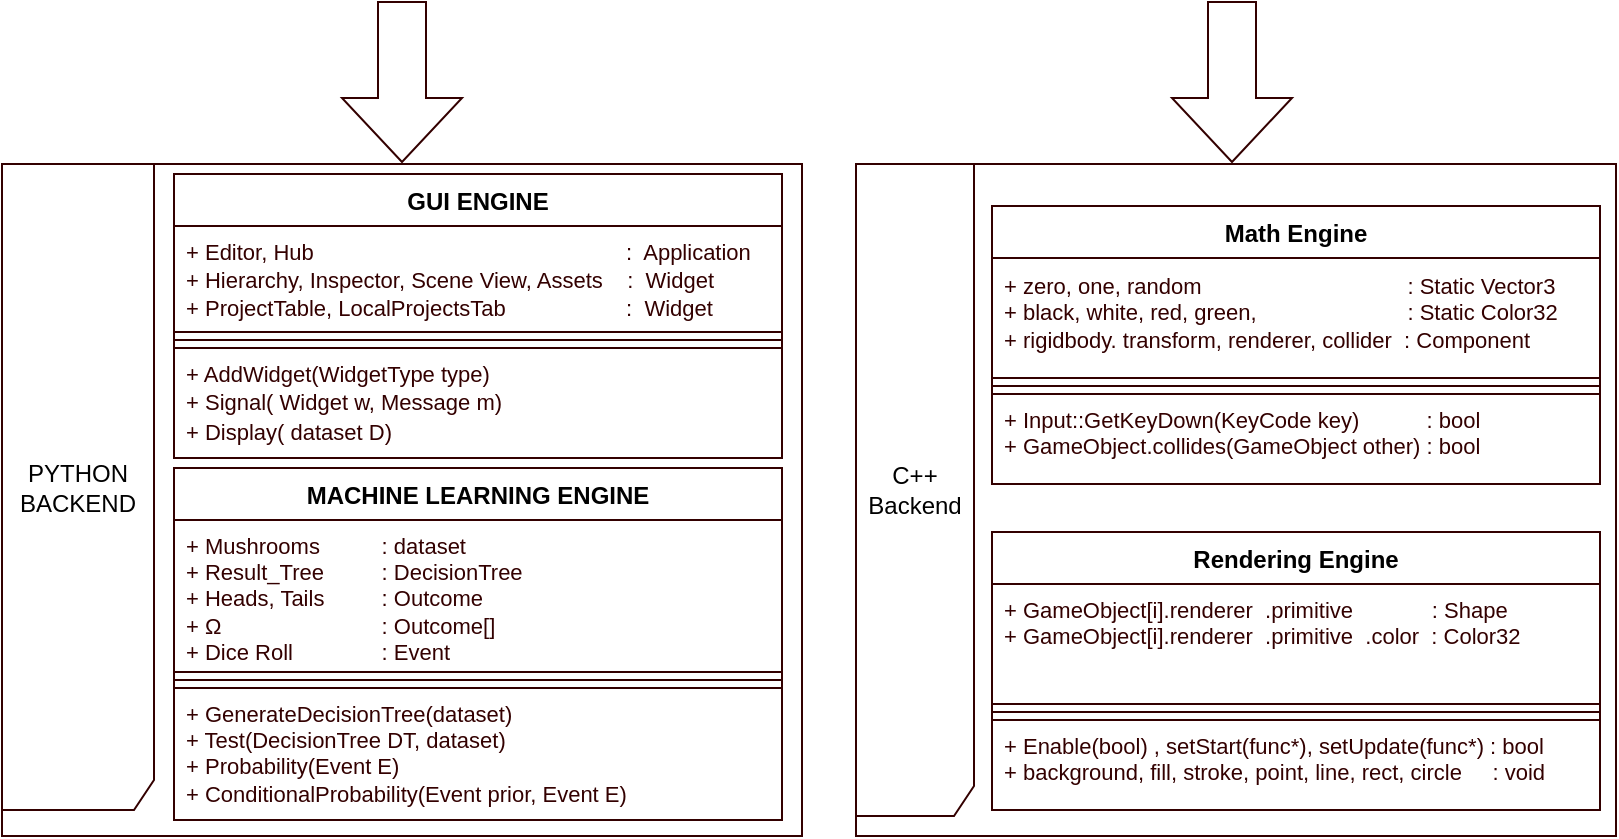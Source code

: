 <mxfile version="24.5.1" type="device">
  <diagram name="Page-1" id="4zJxbQgZF1wR3b6nxz7K">
    <mxGraphModel dx="922" dy="-228" grid="0" gridSize="10" guides="1" tooltips="1" connect="1" arrows="1" fold="1" page="1" pageScale="1" pageWidth="827" pageHeight="1169" background="#ffffff" math="0" shadow="0">
      <root>
        <mxCell id="0" />
        <mxCell id="1" parent="0" />
        <mxCell id="4h86PQvWj2rnziusTqoK-61" value="Math Engine" style="swimlane;fontStyle=1;align=center;verticalAlign=top;childLayout=stackLayout;horizontal=1;startSize=26;horizontalStack=0;resizeParent=1;resizeParentMax=0;resizeLast=0;collapsible=1;marginBottom=0;whiteSpace=wrap;html=1;strokeColor=#330000;" parent="1" vertex="1">
          <mxGeometry x="505" y="1579" width="304" height="139" as="geometry" />
        </mxCell>
        <mxCell id="4h86PQvWj2rnziusTqoK-62" value="&lt;font style=&quot;font-size: 11px;&quot;&gt;+ zero, one, random&amp;nbsp;&amp;nbsp;&lt;span style=&quot;white-space: pre;&quot;&gt;&#x9;&lt;/span&gt;&amp;nbsp; &amp;nbsp; &amp;nbsp; &lt;span style=&quot;white-space: pre;&quot;&gt;&#x9;&lt;/span&gt;&amp;nbsp; &amp;nbsp; &amp;nbsp; &lt;span style=&quot;white-space: pre;&quot;&gt;&#x9;&lt;/span&gt;&lt;span style=&quot;white-space: pre;&quot;&gt;&#x9;&lt;/span&gt;&amp;nbsp; : Static Vector3&lt;/font&gt;&lt;div style=&quot;font-size: 11px;&quot;&gt;&lt;font style=&quot;font-size: 11px;&quot;&gt;+ black, white, red, green, &lt;span style=&quot;white-space: pre;&quot;&gt;&#x9;&lt;/span&gt;&lt;span style=&quot;white-space: pre;&quot;&gt;&#x9;&lt;/span&gt;&amp;nbsp; &amp;nbsp; &amp;nbsp; &amp;nbsp; &amp;nbsp;&amp;nbsp;: Static Color32&lt;br&gt;+ rigidbody. transform, renderer, collider&amp;nbsp; :&amp;nbsp;Component&lt;/font&gt;&lt;/div&gt;" style="text;strokeColor=#330000;fillColor=none;align=left;verticalAlign=top;spacingLeft=4;spacingRight=4;overflow=hidden;rotatable=0;points=[[0,0.5],[1,0.5]];portConstraint=eastwest;whiteSpace=wrap;html=1;fontColor=#330000;" parent="4h86PQvWj2rnziusTqoK-61" vertex="1">
          <mxGeometry y="26" width="304" height="60" as="geometry" />
        </mxCell>
        <mxCell id="4h86PQvWj2rnziusTqoK-63" value="" style="line;strokeWidth=1;fillColor=none;align=left;verticalAlign=middle;spacingTop=-1;spacingLeft=3;spacingRight=3;rotatable=0;labelPosition=right;points=[];portConstraint=eastwest;strokeColor=inherit;" parent="4h86PQvWj2rnziusTqoK-61" vertex="1">
          <mxGeometry y="86" width="304" height="8" as="geometry" />
        </mxCell>
        <mxCell id="4h86PQvWj2rnziusTqoK-64" value="+ Input::GetKeyDown(KeyCode key)&amp;nbsp; &amp;nbsp; &amp;nbsp; &amp;nbsp; &amp;nbsp; &amp;nbsp;: bool&amp;nbsp;&lt;div style=&quot;font-size: 11px;&quot;&gt;+ GameObject.collides(GameObject other) : bool&amp;nbsp; &amp;nbsp; &amp;nbsp; &amp;nbsp; &amp;nbsp; &amp;nbsp; &amp;nbsp; &amp;nbsp; &amp;nbsp; &amp;nbsp; &amp;nbsp; &amp;nbsp; &amp;nbsp; &amp;nbsp;&lt;/div&gt;&lt;div style=&quot;font-size: 11px;&quot;&gt;&lt;br style=&quot;font-size: 11px;&quot;&gt;&lt;/div&gt;" style="text;strokeColor=#330000;fillColor=none;align=left;verticalAlign=top;spacingLeft=4;spacingRight=4;overflow=hidden;rotatable=0;points=[[0,0.5],[1,0.5]];portConstraint=eastwest;whiteSpace=wrap;html=1;fontSize=11;fontColor=#330000;" parent="4h86PQvWj2rnziusTqoK-61" vertex="1">
          <mxGeometry y="94" width="304" height="45" as="geometry" />
        </mxCell>
        <mxCell id="4h86PQvWj2rnziusTqoK-65" value="Rendering Engine" style="swimlane;fontStyle=1;align=center;verticalAlign=top;childLayout=stackLayout;horizontal=1;startSize=26;horizontalStack=0;resizeParent=1;resizeParentMax=0;resizeLast=0;collapsible=1;marginBottom=0;whiteSpace=wrap;html=1;strokeColor=#330000;" parent="1" vertex="1">
          <mxGeometry x="505" y="1742" width="304" height="139" as="geometry" />
        </mxCell>
        <mxCell id="4h86PQvWj2rnziusTqoK-66" value="+ GameObject[i].renderer&amp;nbsp; .primitive&amp;nbsp;&lt;span style=&quot;white-space: pre;&quot;&gt;&#x9;&lt;/span&gt;&amp;nbsp; &amp;nbsp; &amp;nbsp; : Shape&lt;br&gt;+ GameObject[i].renderer&amp;nbsp; .primitive&amp;nbsp; .color&amp;nbsp; :&amp;nbsp;Color32" style="text;strokeColor=#330000;fillColor=none;align=left;verticalAlign=top;spacingLeft=4;spacingRight=4;overflow=hidden;rotatable=0;points=[[0,0.5],[1,0.5]];portConstraint=eastwest;whiteSpace=wrap;html=1;fontSize=11;fontColor=#330000;" parent="4h86PQvWj2rnziusTqoK-65" vertex="1">
          <mxGeometry y="26" width="304" height="60" as="geometry" />
        </mxCell>
        <mxCell id="4h86PQvWj2rnziusTqoK-67" value="" style="line;strokeWidth=1;fillColor=none;align=left;verticalAlign=middle;spacingTop=-1;spacingLeft=3;spacingRight=3;rotatable=0;labelPosition=right;points=[];portConstraint=eastwest;strokeColor=inherit;" parent="4h86PQvWj2rnziusTqoK-65" vertex="1">
          <mxGeometry y="86" width="304" height="8" as="geometry" />
        </mxCell>
        <mxCell id="4h86PQvWj2rnziusTqoK-68" value="+ Enable(bool) , setStart(func*), setUpdate(func*)&amp;nbsp;: bool&lt;div style=&quot;font-size: 11px;&quot;&gt;&lt;span style=&quot;background-color: initial; font-size: 11px;&quot;&gt;+ background, fill, stroke, point, line, rect, circle&amp;nbsp; &amp;nbsp; &amp;nbsp;: void&lt;/span&gt;&lt;/div&gt;" style="text;strokeColor=#330000;fillColor=none;align=left;verticalAlign=top;spacingLeft=4;spacingRight=4;overflow=hidden;rotatable=0;points=[[0,0.5],[1,0.5]];portConstraint=eastwest;whiteSpace=wrap;html=1;fontSize=11;fontColor=#330000;" parent="4h86PQvWj2rnziusTqoK-65" vertex="1">
          <mxGeometry y="94" width="304" height="45" as="geometry" />
        </mxCell>
        <mxCell id="eWnUHyqe-9MQMAGm0uqk-35" value="GUI ENGINE" style="swimlane;fontStyle=1;align=center;verticalAlign=top;childLayout=stackLayout;horizontal=1;startSize=26;horizontalStack=0;resizeParent=1;resizeParentMax=0;resizeLast=0;collapsible=1;marginBottom=0;whiteSpace=wrap;html=1;strokeColor=#330000;" parent="1" vertex="1">
          <mxGeometry x="96" y="1563" width="304" height="142" as="geometry" />
        </mxCell>
        <mxCell id="eWnUHyqe-9MQMAGm0uqk-36" value="+ Editor, Hub&amp;nbsp; &amp;nbsp; &amp;nbsp; &amp;nbsp; &amp;nbsp; &amp;nbsp; &amp;nbsp; &amp;nbsp; &amp;nbsp;&amp;nbsp;&lt;span style=&quot;white-space: pre;&quot;&gt;&#x9;&lt;/span&gt;&lt;span style=&quot;white-space: pre;&quot;&gt;&#x9;&lt;/span&gt;&lt;span style=&quot;white-space: pre;&quot;&gt;&#x9;&lt;/span&gt;&lt;span style=&quot;white-space: pre;&quot;&gt;&#x9;&lt;/span&gt;&lt;span style=&quot;white-space: pre;&quot;&gt;&#x9;&lt;/span&gt;:&amp;nbsp; Application&lt;div style=&quot;font-size: 12px;&quot;&gt;&lt;span style=&quot;font-size: 11px;&quot;&gt;+ Hierarchy, Inspector, Scene View, Assets&amp;nbsp; &amp;nbsp; :&amp;nbsp; Widget&lt;/span&gt;&lt;/div&gt;&lt;div style=&quot;&quot;&gt;+ ProjectTable, LocalProjectsTab&amp;nbsp; &amp;nbsp;&amp;nbsp;&lt;span style=&quot;font-size: 11px; white-space: pre;&quot;&gt;&#x9;&lt;/span&gt;&amp;nbsp; &amp;nbsp; &amp;nbsp; &amp;nbsp; :&amp;nbsp; Widget&lt;br&gt;&lt;br&gt;&lt;/div&gt;" style="text;strokeColor=#330000;fillColor=none;align=left;verticalAlign=top;spacingLeft=4;spacingRight=4;overflow=hidden;rotatable=0;points=[[0,0.5],[1,0.5]];portConstraint=eastwest;whiteSpace=wrap;html=1;fontSize=11;fontColor=#330000;" parent="eWnUHyqe-9MQMAGm0uqk-35" vertex="1">
          <mxGeometry y="26" width="304" height="53" as="geometry" />
        </mxCell>
        <mxCell id="eWnUHyqe-9MQMAGm0uqk-37" value="" style="line;strokeWidth=1;fillColor=none;align=left;verticalAlign=middle;spacingTop=-1;spacingLeft=3;spacingRight=3;rotatable=0;labelPosition=right;points=[];portConstraint=eastwest;strokeColor=inherit;" parent="eWnUHyqe-9MQMAGm0uqk-35" vertex="1">
          <mxGeometry y="79" width="304" height="8" as="geometry" />
        </mxCell>
        <mxCell id="eWnUHyqe-9MQMAGm0uqk-38" value="+ AddWidget(WidgetType type)&lt;div style=&quot;font-size: 12px;&quot;&gt;&lt;font style=&quot;font-size: 11px;&quot;&gt;+ Signal( Widget w, Message m)&lt;/font&gt;&lt;/div&gt;&lt;div style=&quot;font-size: 12px;&quot;&gt;&lt;font style=&quot;font-size: 11px;&quot;&gt;+ Display( dataset D)&lt;/font&gt;&lt;/div&gt;" style="text;strokeColor=#330000;fillColor=none;align=left;verticalAlign=top;spacingLeft=4;spacingRight=4;overflow=hidden;rotatable=0;points=[[0,0.5],[1,0.5]];portConstraint=eastwest;whiteSpace=wrap;html=1;fontSize=11;fontColor=#330000;" parent="eWnUHyqe-9MQMAGm0uqk-35" vertex="1">
          <mxGeometry y="87" width="304" height="55" as="geometry" />
        </mxCell>
        <mxCell id="eWnUHyqe-9MQMAGm0uqk-43" value="PYTHON BACKEND" style="shape=umlFrame;whiteSpace=wrap;html=1;pointerEvents=0;width=76;height=323;strokeColor=#330000;" parent="1" vertex="1">
          <mxGeometry x="10" y="1558" width="400" height="336" as="geometry" />
        </mxCell>
        <mxCell id="eWnUHyqe-9MQMAGm0uqk-44" value="MACHINE LEARNING ENGINE" style="swimlane;fontStyle=1;align=center;verticalAlign=top;childLayout=stackLayout;horizontal=1;startSize=26;horizontalStack=0;resizeParent=1;resizeParentMax=0;resizeLast=0;collapsible=1;marginBottom=0;whiteSpace=wrap;html=1;strokeColor=#330000;" parent="1" vertex="1">
          <mxGeometry x="96" y="1710" width="304" height="176" as="geometry" />
        </mxCell>
        <mxCell id="eWnUHyqe-9MQMAGm0uqk-45" value="+ Mushrooms&lt;span style=&quot;white-space: pre;&quot;&gt;&#x9;&lt;span style=&quot;white-space: pre;&quot;&gt;&#x9;&lt;/span&gt;&lt;/span&gt;: dataset&lt;div style=&quot;font-size: 11px;&quot;&gt;+ Result_Tree&amp;nbsp; &amp;nbsp; &amp;nbsp;&lt;span style=&quot;white-space: pre;&quot;&gt;&#x9;&lt;/span&gt;: DecisionTree&lt;br style=&quot;font-size: 11px;&quot;&gt;+ Heads, Tails&amp;nbsp; &amp;nbsp; &amp;nbsp;&amp;nbsp;&lt;span style=&quot;white-space: pre;&quot;&gt;&#x9;&lt;/span&gt;: Outcome&lt;div&gt;+ Ω&lt;span style=&quot;white-space: pre;&quot;&gt;&#x9;&lt;/span&gt;&lt;span style=&quot;white-space: pre;&quot;&gt;&#x9;&lt;/span&gt;&lt;span style=&quot;white-space: pre;&quot;&gt;&#x9;&lt;span style=&quot;white-space: pre;&quot;&gt;&#x9;&lt;/span&gt;: Outcome[]&lt;/span&gt;&lt;br&gt;+ Dice Roll&lt;span style=&quot;white-space: pre;&quot;&gt;&#x9;&lt;/span&gt;&lt;span style=&quot;white-space: pre;&quot;&gt;&#x9;&lt;/span&gt;: Event&lt;/div&gt;&lt;/div&gt;" style="text;strokeColor=#330000;fillColor=none;align=left;verticalAlign=top;spacingLeft=4;spacingRight=4;overflow=hidden;rotatable=0;points=[[0,0.5],[1,0.5]];portConstraint=eastwest;whiteSpace=wrap;html=1;fontSize=11;fontColor=#330000;" parent="eWnUHyqe-9MQMAGm0uqk-44" vertex="1">
          <mxGeometry y="26" width="304" height="76" as="geometry" />
        </mxCell>
        <mxCell id="eWnUHyqe-9MQMAGm0uqk-46" value="" style="line;strokeWidth=1;fillColor=none;align=left;verticalAlign=middle;spacingTop=-1;spacingLeft=3;spacingRight=3;rotatable=0;labelPosition=right;points=[];portConstraint=eastwest;strokeColor=inherit;" parent="eWnUHyqe-9MQMAGm0uqk-44" vertex="1">
          <mxGeometry y="102" width="304" height="8" as="geometry" />
        </mxCell>
        <mxCell id="eWnUHyqe-9MQMAGm0uqk-47" value="+ GenerateDecisionTree(dataset)&lt;div style=&quot;font-size: 11px;&quot;&gt;&lt;span style=&quot;background-color: initial; font-size: 11px;&quot;&gt;+ Test(DecisionTree DT, dataset)&amp;nbsp;&lt;br&gt;&lt;/span&gt;+ Probability(Event E)&amp;nbsp;&lt;div&gt;+ ConditionalProbability(Event prior, Event E)&lt;/div&gt;&lt;/div&gt;" style="text;strokeColor=#330000;fillColor=none;align=left;verticalAlign=top;spacingLeft=4;spacingRight=4;overflow=hidden;rotatable=0;points=[[0,0.5],[1,0.5]];portConstraint=eastwest;whiteSpace=wrap;html=1;fontSize=11;fontColor=#330000;" parent="eWnUHyqe-9MQMAGm0uqk-44" vertex="1">
          <mxGeometry y="110" width="304" height="66" as="geometry" />
        </mxCell>
        <mxCell id="eWnUHyqe-9MQMAGm0uqk-48" value="C++&lt;br&gt;Backend" style="shape=umlFrame;whiteSpace=wrap;html=1;pointerEvents=0;width=59;height=326;strokeColor=#330000;" parent="1" vertex="1">
          <mxGeometry x="437" y="1558" width="380" height="336" as="geometry" />
        </mxCell>
        <mxCell id="4h86PQvWj2rnziusTqoK-27" value="" style="shape=singleArrow;whiteSpace=wrap;html=1;arrowWidth=0.4;arrowSize=0.4;strokeColor=#330000;pointerEvents=0;rotation=90;" parent="1" vertex="1">
          <mxGeometry x="170" y="1487" width="80" height="60" as="geometry" />
        </mxCell>
        <mxCell id="4h86PQvWj2rnziusTqoK-29" value="" style="shape=singleArrow;whiteSpace=wrap;html=1;arrowWidth=0.4;arrowSize=0.4;strokeColor=#330000;pointerEvents=0;rotation=90;" parent="1" vertex="1">
          <mxGeometry x="585" y="1487" width="80" height="60" as="geometry" />
        </mxCell>
      </root>
    </mxGraphModel>
  </diagram>
</mxfile>
